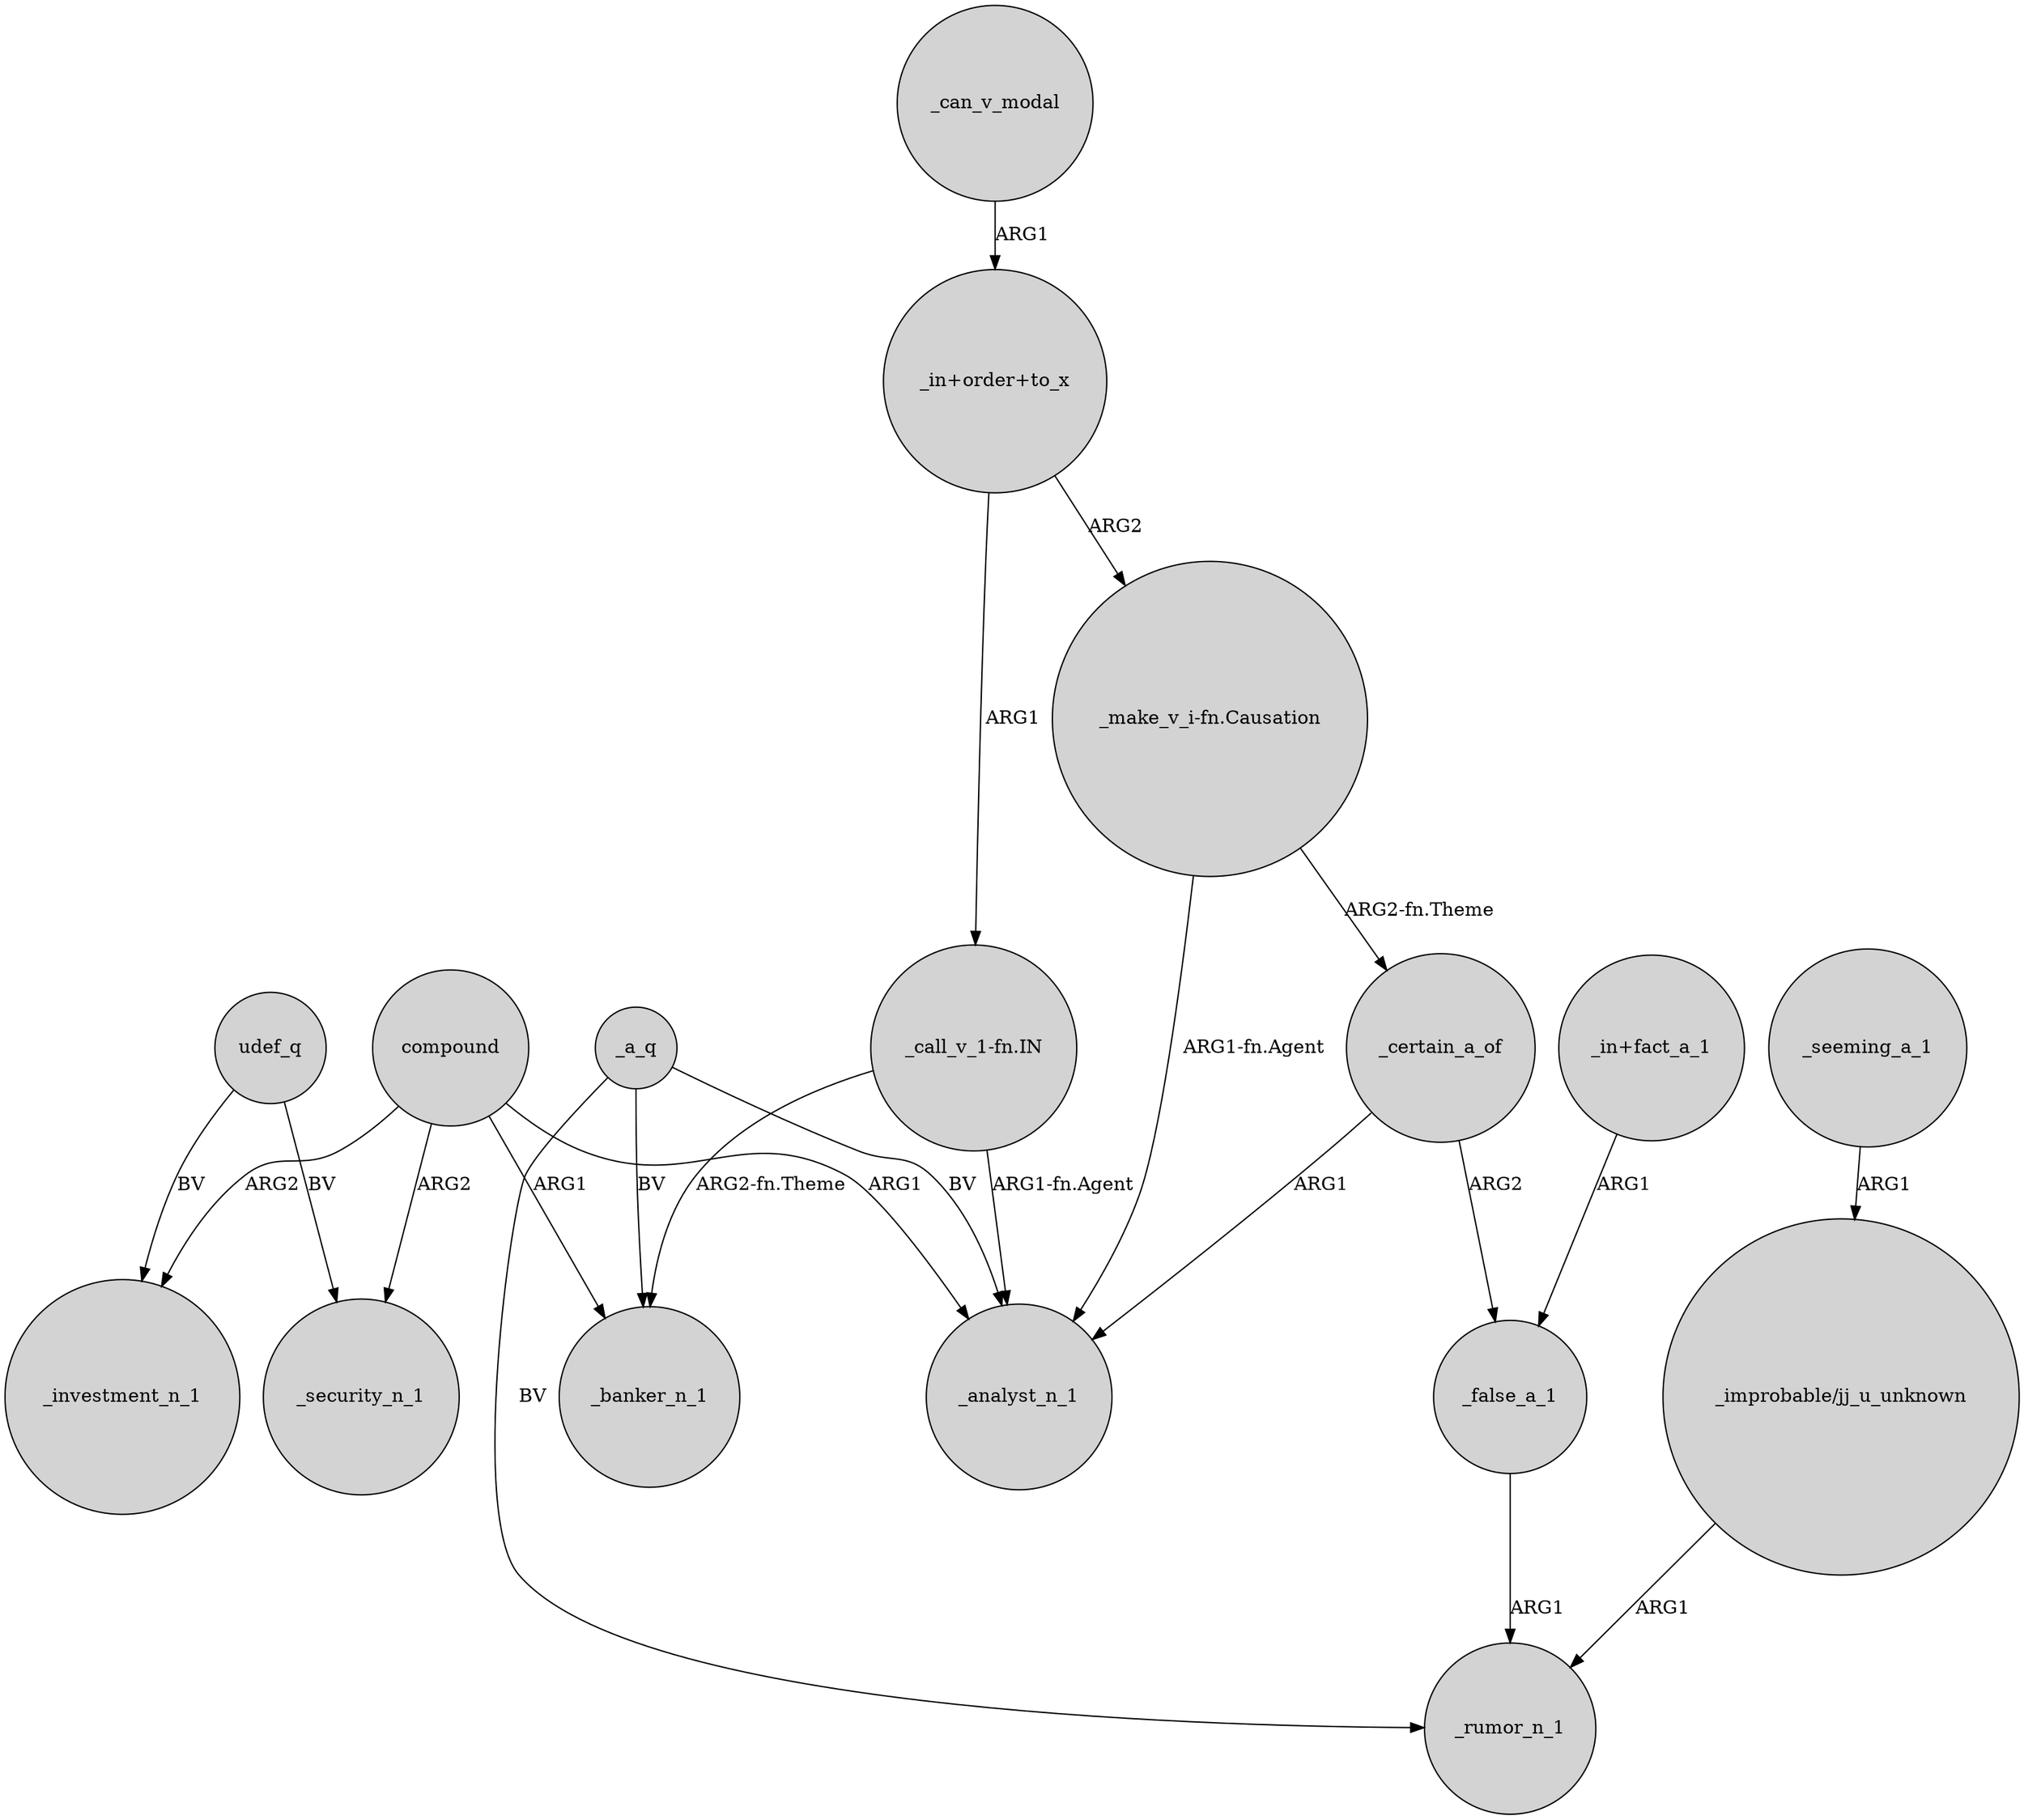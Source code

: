 digraph {
	node [shape=circle style=filled]
	"_make_v_i-fn.Causation" -> _analyst_n_1 [label="ARG1-fn.Agent"]
	"_call_v_1-fn.IN" -> _banker_n_1 [label="ARG2-fn.Theme"]
	_certain_a_of -> _false_a_1 [label=ARG2]
	"_in+order+to_x" -> "_call_v_1-fn.IN" [label=ARG1]
	_false_a_1 -> _rumor_n_1 [label=ARG1]
	compound -> _security_n_1 [label=ARG2]
	"_call_v_1-fn.IN" -> _analyst_n_1 [label="ARG1-fn.Agent"]
	compound -> _investment_n_1 [label=ARG2]
	_a_q -> _banker_n_1 [label=BV]
	"_in+order+to_x" -> "_make_v_i-fn.Causation" [label=ARG2]
	"_improbable/jj_u_unknown" -> _rumor_n_1 [label=ARG1]
	compound -> _banker_n_1 [label=ARG1]
	udef_q -> _investment_n_1 [label=BV]
	"_in+fact_a_1" -> _false_a_1 [label=ARG1]
	_a_q -> _analyst_n_1 [label=BV]
	_a_q -> _rumor_n_1 [label=BV]
	_certain_a_of -> _analyst_n_1 [label=ARG1]
	"_make_v_i-fn.Causation" -> _certain_a_of [label="ARG2-fn.Theme"]
	_seeming_a_1 -> "_improbable/jj_u_unknown" [label=ARG1]
	_can_v_modal -> "_in+order+to_x" [label=ARG1]
	udef_q -> _security_n_1 [label=BV]
	compound -> _analyst_n_1 [label=ARG1]
}
